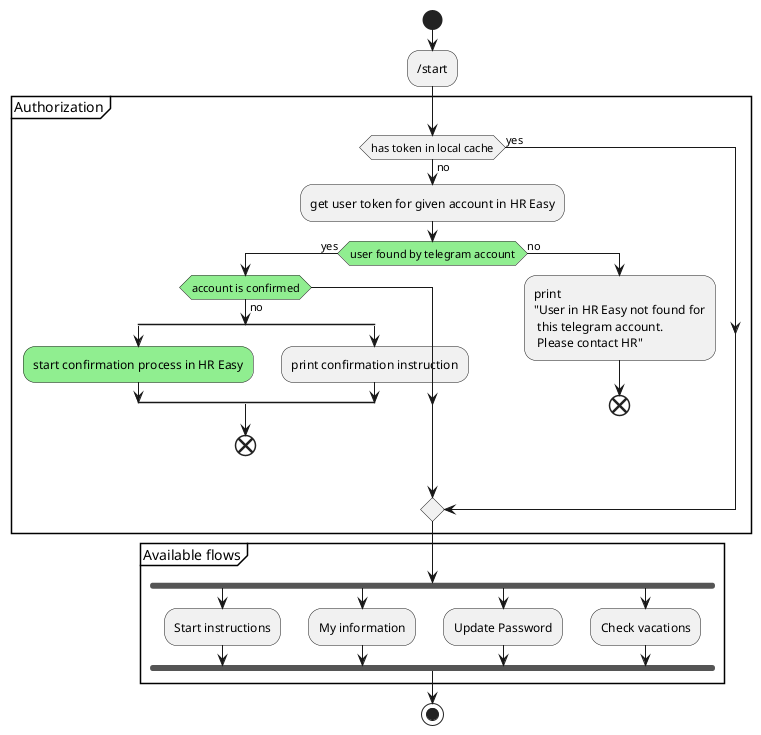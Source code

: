 @startuml
'https://plantuml.com/ru/activity-diagram-beta
start

:/start;

partition  "Authorization" {
    if (has token in local cache) then (yes)
    else (no)
        :get user token for given account in HR Easy;
        #lightgreen:if (user found by telegram account) then (yes)
        #lightgreen:if (account is confirmed) then (no)
            split
            #lightgreen:start confirmation process in HR Easy;
            split again
            :print confirmation instruction;
            end split
            end
        endif
        else (no)
          :print
          "User in HR Easy not found for
           this telegram account.
           Please contact HR";
           end
        endif
    endif
}

partition "Available flows" {
    fork
        :Start instructions;
    fork again
        :My information;
    fork again
        :Update Password;
    fork again
        :Check vacations;
    end fork
}



stop
@enduml